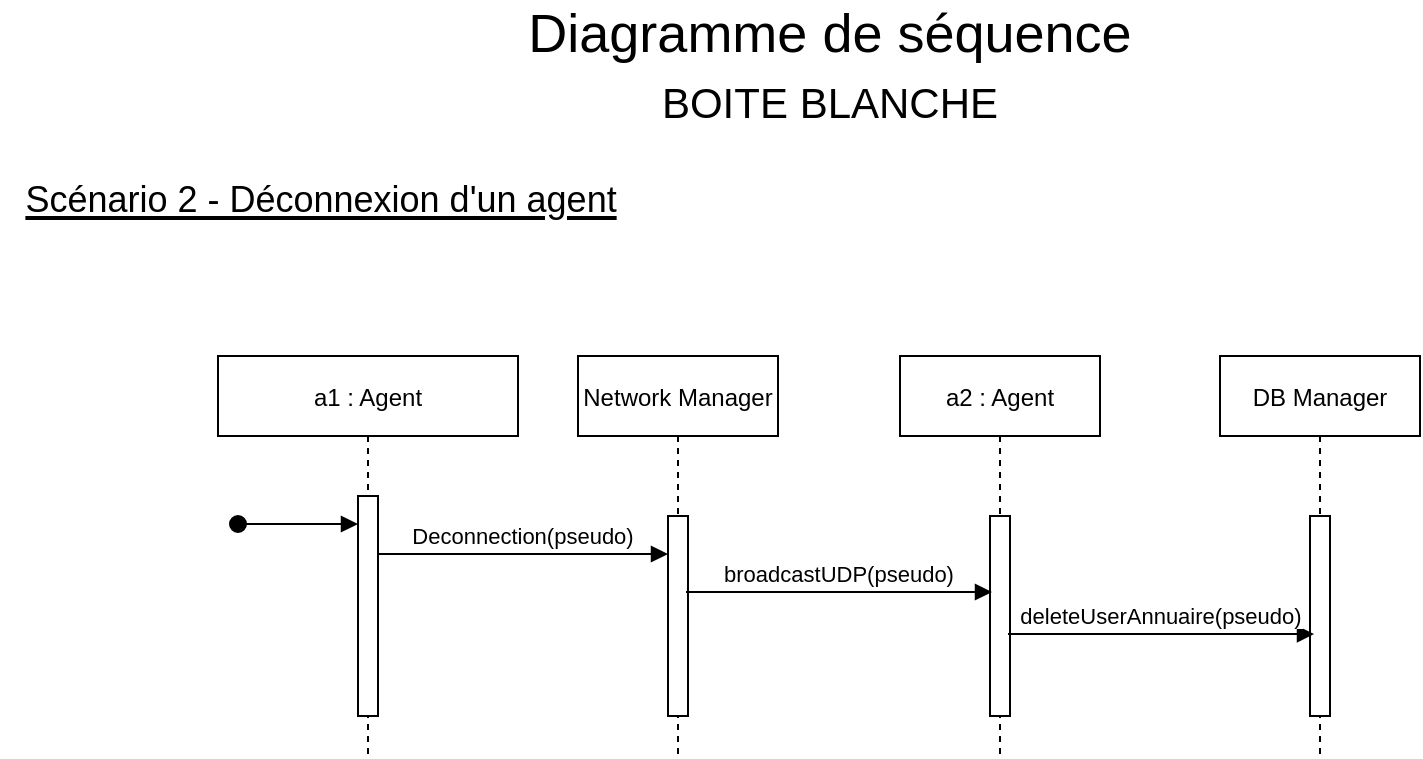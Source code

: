 <mxfile version="20.5.1" type="device"><diagram id="fAe1yx-g5h6BPxrKlf4c" name="Page-1"><mxGraphModel dx="1422" dy="780" grid="0" gridSize="10" guides="1" tooltips="1" connect="1" arrows="1" fold="1" page="1" pageScale="1" pageWidth="827" pageHeight="1169" math="0" shadow="0"><root><mxCell id="0"/><mxCell id="1" parent="0"/><mxCell id="XNyFAGd49tS3zDlurmUY-11" value="&lt;u&gt;&lt;font style=&quot;font-size: 18px;&quot;&gt;Scénario 2 - Déconnexion d'un agent&lt;br&gt;&lt;/font&gt;&lt;/u&gt;" style="text;html=1;align=center;verticalAlign=middle;resizable=0;points=[];autosize=1;strokeColor=none;fillColor=none;fontSize=21;" vertex="1" parent="1"><mxGeometry x="10" y="120" width="320" height="40" as="geometry"/></mxCell><mxCell id="XNyFAGd49tS3zDlurmUY-12" value="&lt;div style=&quot;font-size: 27px;&quot;&gt;&lt;font style=&quot;font-size: 27px;&quot;&gt;&lt;span style=&quot;&quot;&gt;Diagramme de séquence&lt;/span&gt; &lt;br&gt;&lt;/font&gt;&lt;/div&gt;&lt;div style=&quot;font-size: 27px;&quot;&gt;&lt;font style=&quot;font-size: 21px;&quot;&gt;BOITE BLANCHE&lt;/font&gt;&lt;/div&gt;" style="text;html=1;strokeColor=none;fillColor=none;align=center;verticalAlign=middle;whiteSpace=wrap;rounded=0;" vertex="1" parent="1"><mxGeometry x="195" y="60" width="460" height="30" as="geometry"/></mxCell><mxCell id="XNyFAGd49tS3zDlurmUY-26" value="a1 : Agent" style="shape=umlLifeline;perimeter=lifelinePerimeter;container=1;collapsible=0;recursiveResize=0;rounded=0;shadow=0;strokeWidth=1;" vertex="1" parent="1"><mxGeometry x="119" y="220" width="150" height="200" as="geometry"/></mxCell><mxCell id="XNyFAGd49tS3zDlurmUY-27" value="" style="points=[];perimeter=orthogonalPerimeter;rounded=0;shadow=0;strokeWidth=1;" vertex="1" parent="XNyFAGd49tS3zDlurmUY-26"><mxGeometry x="70" y="70" width="10" height="110" as="geometry"/></mxCell><mxCell id="XNyFAGd49tS3zDlurmUY-28" value="" style="verticalAlign=bottom;startArrow=oval;endArrow=block;startSize=8;shadow=0;strokeWidth=1;" edge="1" parent="XNyFAGd49tS3zDlurmUY-26"><mxGeometry relative="1" as="geometry"><mxPoint x="10" y="84" as="sourcePoint"/><mxPoint x="70" y="84" as="targetPoint"/></mxGeometry></mxCell><mxCell id="XNyFAGd49tS3zDlurmUY-30" value="Network Manager" style="shape=umlLifeline;perimeter=lifelinePerimeter;container=1;collapsible=0;recursiveResize=0;rounded=0;shadow=0;strokeWidth=1;" vertex="1" parent="1"><mxGeometry x="299" y="220" width="100" height="200" as="geometry"/></mxCell><mxCell id="XNyFAGd49tS3zDlurmUY-31" value="" style="points=[];perimeter=orthogonalPerimeter;rounded=0;shadow=0;strokeWidth=1;" vertex="1" parent="XNyFAGd49tS3zDlurmUY-30"><mxGeometry x="45" y="80" width="10" height="100" as="geometry"/></mxCell><mxCell id="XNyFAGd49tS3zDlurmUY-32" value="Deconnection(pseudo)" style="verticalAlign=bottom;endArrow=block;entryX=0;entryY=0;shadow=0;strokeWidth=1;" edge="1" parent="1"><mxGeometry relative="1" as="geometry"><mxPoint x="199" y="319" as="sourcePoint"/><mxPoint x="344" y="319.0" as="targetPoint"/></mxGeometry></mxCell><mxCell id="XNyFAGd49tS3zDlurmUY-33" value="a2 : Agent" style="shape=umlLifeline;perimeter=lifelinePerimeter;container=1;collapsible=0;recursiveResize=0;rounded=0;shadow=0;strokeWidth=1;" vertex="1" parent="1"><mxGeometry x="460" y="220" width="100" height="200" as="geometry"/></mxCell><mxCell id="XNyFAGd49tS3zDlurmUY-34" value="" style="points=[];perimeter=orthogonalPerimeter;rounded=0;shadow=0;strokeWidth=1;" vertex="1" parent="XNyFAGd49tS3zDlurmUY-33"><mxGeometry x="45" y="80" width="10" height="100" as="geometry"/></mxCell><mxCell id="XNyFAGd49tS3zDlurmUY-36" value="broadcastUDP(pseudo)" style="verticalAlign=bottom;endArrow=block;shadow=0;strokeWidth=1;entryX=0.1;entryY=0.38;entryDx=0;entryDy=0;entryPerimeter=0;exitX=0.9;exitY=0.38;exitDx=0;exitDy=0;exitPerimeter=0;" edge="1" parent="1" source="XNyFAGd49tS3zDlurmUY-31" target="XNyFAGd49tS3zDlurmUY-34"><mxGeometry relative="1" as="geometry"><mxPoint x="356" y="337" as="sourcePoint"/><mxPoint x="500" y="337" as="targetPoint"/></mxGeometry></mxCell><mxCell id="XNyFAGd49tS3zDlurmUY-38" value="DB Manager" style="shape=umlLifeline;perimeter=lifelinePerimeter;container=1;collapsible=0;recursiveResize=0;rounded=0;shadow=0;strokeWidth=1;" vertex="1" parent="1"><mxGeometry x="620" y="220" width="100" height="200" as="geometry"/></mxCell><mxCell id="XNyFAGd49tS3zDlurmUY-39" value="" style="points=[];perimeter=orthogonalPerimeter;rounded=0;shadow=0;strokeWidth=1;" vertex="1" parent="XNyFAGd49tS3zDlurmUY-38"><mxGeometry x="45" y="80" width="10" height="100" as="geometry"/></mxCell><mxCell id="XNyFAGd49tS3zDlurmUY-40" value="deleteUserAnnuaire(pseudo)" style="verticalAlign=bottom;endArrow=block;shadow=0;strokeWidth=1;exitX=0.9;exitY=0.733;exitDx=0;exitDy=0;exitPerimeter=0;entryX=0.2;entryY=0.747;entryDx=0;entryDy=0;entryPerimeter=0;" edge="1" parent="1"><mxGeometry relative="1" as="geometry"><mxPoint x="514" y="358.95" as="sourcePoint"/><mxPoint x="667" y="359.05" as="targetPoint"/></mxGeometry></mxCell></root></mxGraphModel></diagram></mxfile>